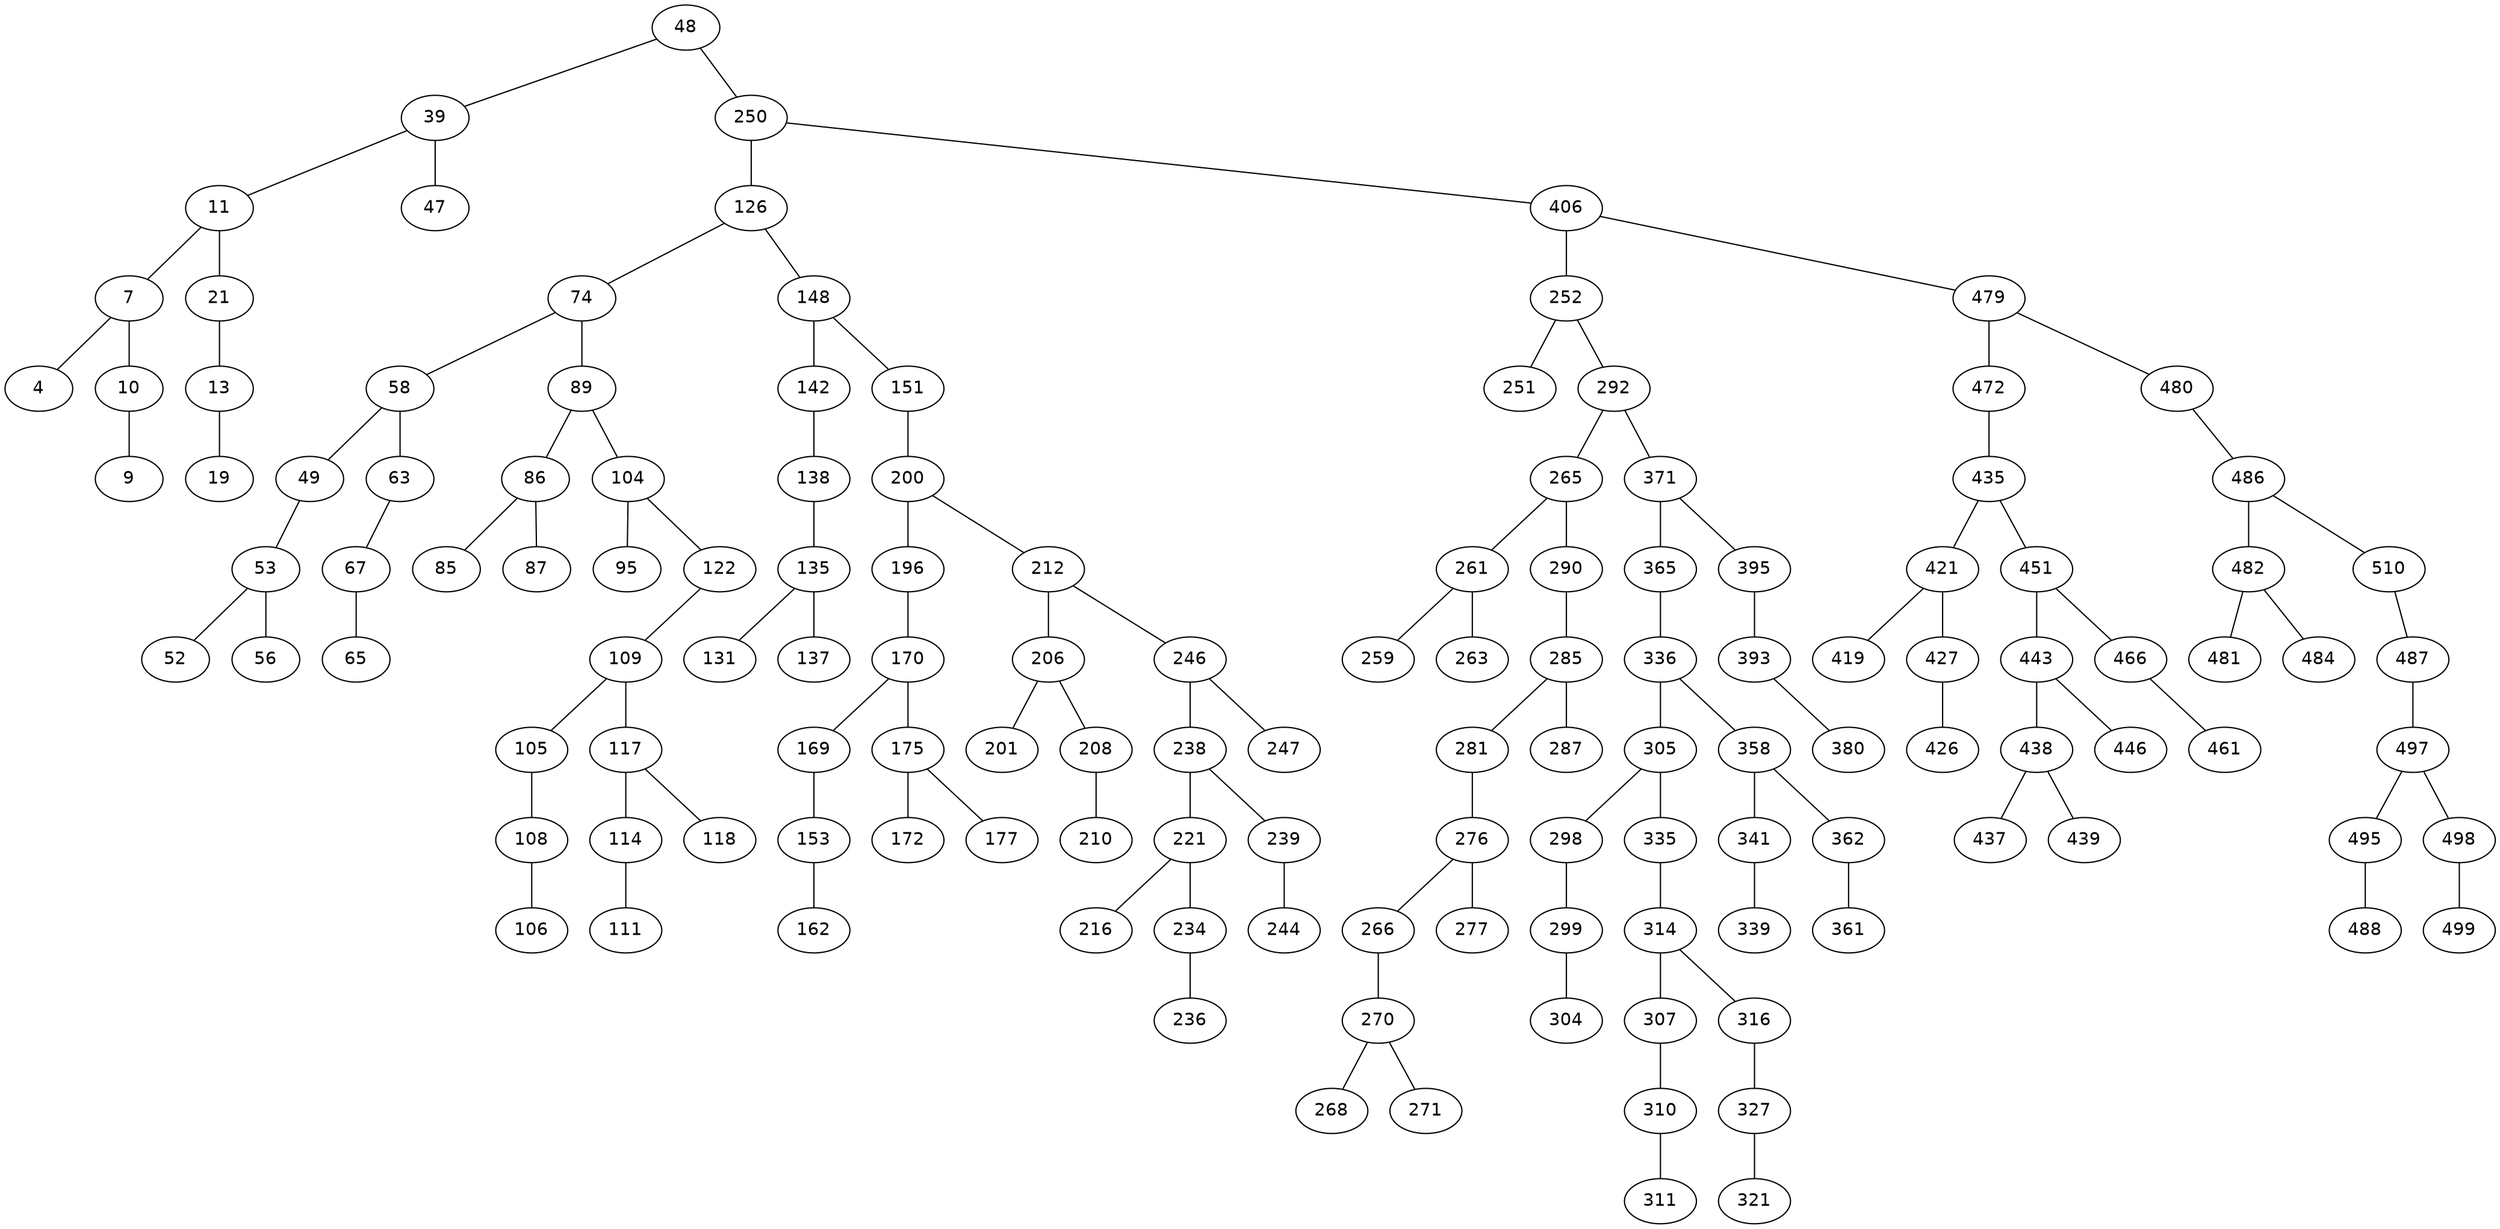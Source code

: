 graph BST {
    node [fontname="Helvetica"];
    48 [label="48"];
    48 -- 39;
    39 [label="39"];
    39 -- 11;
    11 [label="11"];
    11 -- 7;
    7 [label="7"];
    7 -- 4;
    4 [label="4"];
    7 -- 10;
    10 [label="10"];
    10 -- 9;
    9 [label="9"];
    11 -- 21;
    21 [label="21"];
    21 -- 13;
    13 [label="13"];
    13 -- 19;
    19 [label="19"];
    39 -- 47;
    47 [label="47"];
    48 -- 250;
    250 [label="250"];
    250 -- 126;
    126 [label="126"];
    126 -- 74;
    74 [label="74"];
    74 -- 58;
    58 [label="58"];
    58 -- 49;
    49 [label="49"];
    49 -- 53;
    53 [label="53"];
    53 -- 52;
    52 [label="52"];
    53 -- 56;
    56 [label="56"];
    58 -- 63;
    63 [label="63"];
    63 -- 67;
    67 [label="67"];
    67 -- 65;
    65 [label="65"];
    74 -- 89;
    89 [label="89"];
    89 -- 86;
    86 [label="86"];
    86 -- 85;
    85 [label="85"];
    86 -- 87;
    87 [label="87"];
    89 -- 104;
    104 [label="104"];
    104 -- 95;
    95 [label="95"];
    104 -- 122;
    122 [label="122"];
    122 -- 109;
    109 [label="109"];
    109 -- 105;
    105 [label="105"];
    105 -- 108;
    108 [label="108"];
    108 -- 106;
    106 [label="106"];
    109 -- 117;
    117 [label="117"];
    117 -- 114;
    114 [label="114"];
    114 -- 111;
    111 [label="111"];
    117 -- 118;
    118 [label="118"];
    126 -- 148;
    148 [label="148"];
    148 -- 142;
    142 [label="142"];
    142 -- 138;
    138 [label="138"];
    138 -- 135;
    135 [label="135"];
    135 -- 131;
    131 [label="131"];
    135 -- 137;
    137 [label="137"];
    148 -- 151;
    151 [label="151"];
    151 -- 200;
    200 [label="200"];
    200 -- 196;
    196 [label="196"];
    196 -- 170;
    170 [label="170"];
    170 -- 169;
    169 [label="169"];
    169 -- 153;
    153 [label="153"];
    153 -- 162;
    162 [label="162"];
    170 -- 175;
    175 [label="175"];
    175 -- 172;
    172 [label="172"];
    175 -- 177;
    177 [label="177"];
    200 -- 212;
    212 [label="212"];
    212 -- 206;
    206 [label="206"];
    206 -- 201;
    201 [label="201"];
    206 -- 208;
    208 [label="208"];
    208 -- 210;
    210 [label="210"];
    212 -- 246;
    246 [label="246"];
    246 -- 238;
    238 [label="238"];
    238 -- 221;
    221 [label="221"];
    221 -- 216;
    216 [label="216"];
    221 -- 234;
    234 [label="234"];
    234 -- 236;
    236 [label="236"];
    238 -- 239;
    239 [label="239"];
    239 -- 244;
    244 [label="244"];
    246 -- 247;
    247 [label="247"];
    250 -- 406;
    406 [label="406"];
    406 -- 252;
    252 [label="252"];
    252 -- 251;
    251 [label="251"];
    252 -- 292;
    292 [label="292"];
    292 -- 265;
    265 [label="265"];
    265 -- 261;
    261 [label="261"];
    261 -- 259;
    259 [label="259"];
    261 -- 263;
    263 [label="263"];
    265 -- 290;
    290 [label="290"];
    290 -- 285;
    285 [label="285"];
    285 -- 281;
    281 [label="281"];
    281 -- 276;
    276 [label="276"];
    276 -- 266;
    266 [label="266"];
    266 -- 270;
    270 [label="270"];
    270 -- 268;
    268 [label="268"];
    270 -- 271;
    271 [label="271"];
    276 -- 277;
    277 [label="277"];
    285 -- 287;
    287 [label="287"];
    292 -- 371;
    371 [label="371"];
    371 -- 365;
    365 [label="365"];
    365 -- 336;
    336 [label="336"];
    336 -- 305;
    305 [label="305"];
    305 -- 298;
    298 [label="298"];
    298 -- 299;
    299 [label="299"];
    299 -- 304;
    304 [label="304"];
    305 -- 335;
    335 [label="335"];
    335 -- 314;
    314 [label="314"];
    314 -- 307;
    307 [label="307"];
    307 -- 310;
    310 [label="310"];
    310 -- 311;
    311 [label="311"];
    314 -- 316;
    316 [label="316"];
    316 -- 327;
    327 [label="327"];
    327 -- 321;
    321 [label="321"];
    336 -- 358;
    358 [label="358"];
    358 -- 341;
    341 [label="341"];
    341 -- 339;
    339 [label="339"];
    358 -- 362;
    362 [label="362"];
    362 -- 361;
    361 [label="361"];
    371 -- 395;
    395 [label="395"];
    395 -- 393;
    393 [label="393"];
    393 -- 380;
    380 [label="380"];
    406 -- 479;
    479 [label="479"];
    479 -- 472;
    472 [label="472"];
    472 -- 435;
    435 [label="435"];
    435 -- 421;
    421 [label="421"];
    421 -- 419;
    419 [label="419"];
    421 -- 427;
    427 [label="427"];
    427 -- 426;
    426 [label="426"];
    435 -- 451;
    451 [label="451"];
    451 -- 443;
    443 [label="443"];
    443 -- 438;
    438 [label="438"];
    438 -- 437;
    437 [label="437"];
    438 -- 439;
    439 [label="439"];
    443 -- 446;
    446 [label="446"];
    451 -- 466;
    466 [label="466"];
    466 -- 461;
    461 [label="461"];
    479 -- 480;
    480 [label="480"];
    480 -- 486;
    486 [label="486"];
    486 -- 482;
    482 [label="482"];
    482 -- 481;
    481 [label="481"];
    482 -- 484;
    484 [label="484"];
    486 -- 510;
    510 [label="510"];
    510 -- 487;
    487 [label="487"];
    487 -- 497;
    497 [label="497"];
    497 -- 495;
    495 [label="495"];
    495 -- 488;
    488 [label="488"];
    497 -- 498;
    498 [label="498"];
    498 -- 499;
    499 [label="499"];
}
